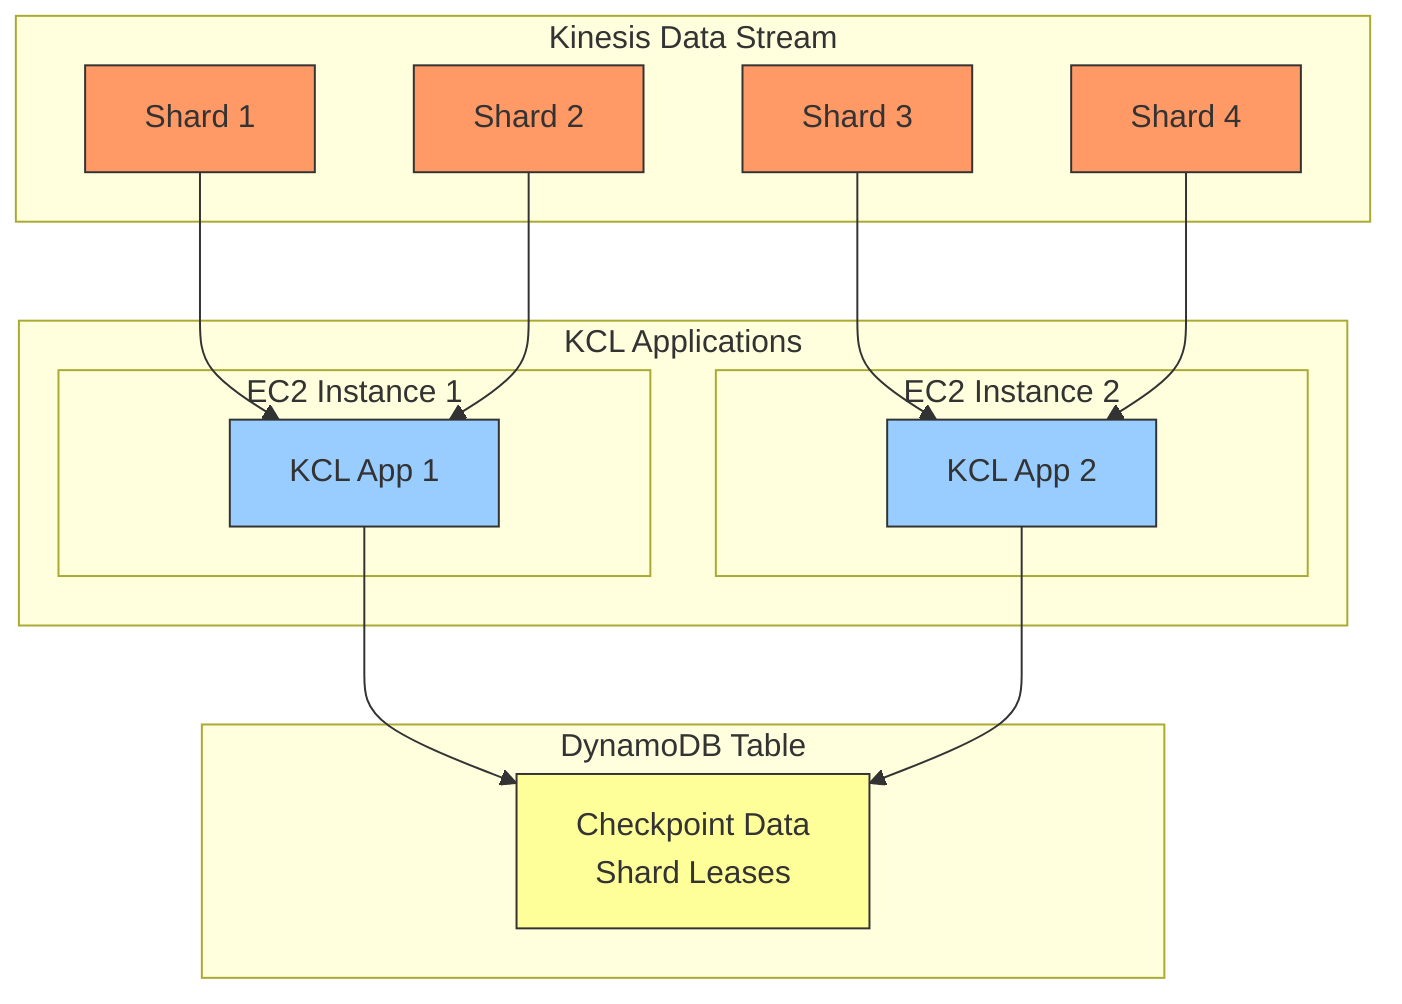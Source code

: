 flowchart TB
    subgraph "Kinesis Data Stream"
        S1[Shard 1]
        S2[Shard 2]
        S3[Shard 3]
        S4[Shard 4]
    end

    subgraph "KCL Applications"
        direction TB
        subgraph "EC2 Instance 1"
            APP1[KCL App 1]
        end
        subgraph "EC2 Instance 2"
            APP2[KCL App 2]
        end
    end

    subgraph "DynamoDB Table"
        D1[Checkpoint Data<br/>Shard Leases]
    end

    S1 & S2 --> APP1
    S3 & S4 --> APP2
    APP1 --> D1
    APP2 --> D1

    style S1 fill:#f96,stroke:#333
    style S2 fill:#f96,stroke:#333
    style S3 fill:#f96,stroke:#333
    style S4 fill:#f96,stroke:#333
    style APP1 fill:#9cf,stroke:#333
    style APP2 fill:#9cf,stroke:#333
    style D1 fill:#ff9,stroke:#333